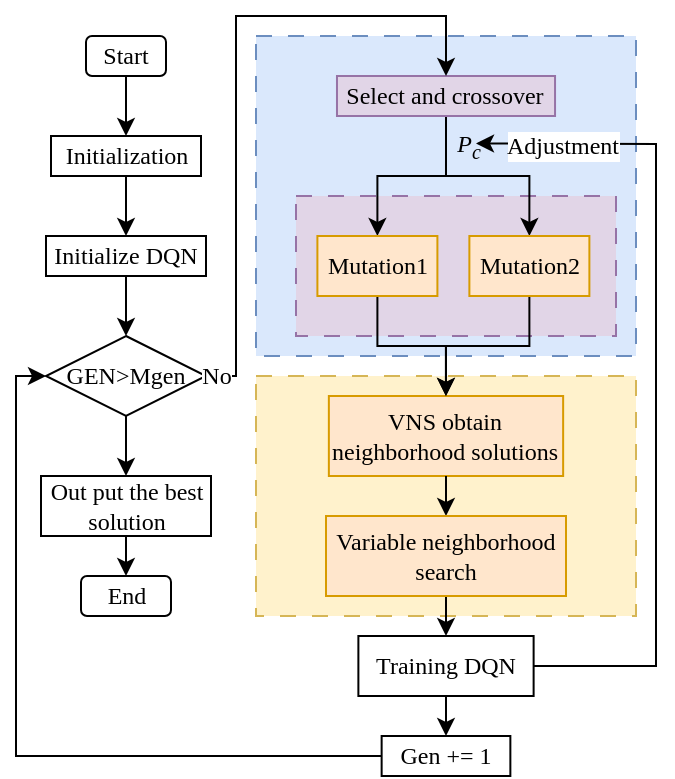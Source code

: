 <mxfile version="26.2.5">
  <diagram name="第 1 页" id="Awnvao4O2lJ41R5FPx9H">
    <mxGraphModel dx="1426" dy="761" grid="1" gridSize="10" guides="1" tooltips="1" connect="1" arrows="1" fold="1" page="1" pageScale="1" pageWidth="827" pageHeight="1169" math="0" shadow="0">
      <root>
        <mxCell id="0" />
        <mxCell id="1" parent="0" />
        <mxCell id="yeMh2SfToaJHoROLjrMc-1" value="" style="rounded=0;whiteSpace=wrap;html=1;dashed=1;dashPattern=8 8;fontFamily=Times New Roman;fillColor=#dae8fc;strokeColor=#6c8ebf;fontSize=12;" parent="1" vertex="1">
          <mxGeometry x="250" y="210" width="190" height="160" as="geometry" />
        </mxCell>
        <mxCell id="yeMh2SfToaJHoROLjrMc-3" value="Start" style="rounded=1;whiteSpace=wrap;html=1;fontFamily=Times New Roman;fontSize=12;" parent="1" vertex="1">
          <mxGeometry x="165" y="210" width="40" height="20" as="geometry" />
        </mxCell>
        <mxCell id="yeMh2SfToaJHoROLjrMc-4" value="&lt;span lang=&quot;EN-US&quot;&gt;&lt;font&gt;Initialization&lt;/font&gt;&lt;/span&gt;" style="rounded=0;whiteSpace=wrap;html=1;fontFamily=Times New Roman;fontSize=12;" parent="1" vertex="1">
          <mxGeometry x="147.5" y="260" width="75" height="20" as="geometry" />
        </mxCell>
        <mxCell id="yeMh2SfToaJHoROLjrMc-5" value="Initialize DQN" style="rounded=0;whiteSpace=wrap;html=1;fontFamily=Times New Roman;fontSize=12;" parent="1" vertex="1">
          <mxGeometry x="145" y="310" width="80" height="20" as="geometry" />
        </mxCell>
        <mxCell id="yeMh2SfToaJHoROLjrMc-6" value="GEN&amp;gt;Mgen" style="rhombus;whiteSpace=wrap;html=1;fontFamily=Times New Roman;fontSize=12;" parent="1" vertex="1">
          <mxGeometry x="145" y="360" width="80" height="40" as="geometry" />
        </mxCell>
        <mxCell id="yeMh2SfToaJHoROLjrMc-43" value="" style="rounded=0;whiteSpace=wrap;html=1;dashed=1;dashPattern=8 8;fontFamily=Times New Roman;fillColor=#e1d5e7;strokeColor=#9673a6;fontSize=12;" parent="1" vertex="1">
          <mxGeometry x="270" y="290" width="160" height="70" as="geometry" />
        </mxCell>
        <mxCell id="xDWdyUZVu_WwYfbfXJYr-7" style="edgeStyle=orthogonalEdgeStyle;rounded=0;orthogonalLoop=1;jettySize=auto;html=1;exitX=0.5;exitY=1;exitDx=0;exitDy=0;entryX=0.5;entryY=0;entryDx=0;entryDy=0;" edge="1" parent="1" source="yeMh2SfToaJHoROLjrMc-8" target="yeMh2SfToaJHoROLjrMc-44">
          <mxGeometry relative="1" as="geometry" />
        </mxCell>
        <mxCell id="xDWdyUZVu_WwYfbfXJYr-8" style="edgeStyle=orthogonalEdgeStyle;rounded=0;orthogonalLoop=1;jettySize=auto;html=1;exitX=0.5;exitY=1;exitDx=0;exitDy=0;entryX=0.5;entryY=0;entryDx=0;entryDy=0;" edge="1" parent="1" source="yeMh2SfToaJHoROLjrMc-8" target="yeMh2SfToaJHoROLjrMc-45">
          <mxGeometry relative="1" as="geometry" />
        </mxCell>
        <mxCell id="yeMh2SfToaJHoROLjrMc-8" value="Select and&amp;nbsp;crossover" style="rounded=0;whiteSpace=wrap;html=1;fontFamily=Times New Roman;fontSize=12;fillColor=#e1d5e7;strokeColor=#9673a6;" parent="1" vertex="1">
          <mxGeometry x="290.49" y="230" width="109.03" height="20" as="geometry" />
        </mxCell>
        <mxCell id="yeMh2SfToaJHoROLjrMc-9" value="P&lt;sub&gt;c&lt;/sub&gt;" style="text;html=1;align=center;verticalAlign=middle;resizable=0;points=[];autosize=1;strokeColor=none;fillColor=none;fontFamily=Times New Roman;fontStyle=2;fontSize=12;" parent="1" vertex="1">
          <mxGeometry x="340.7" y="250" width="30" height="30" as="geometry" />
        </mxCell>
        <mxCell id="yeMh2SfToaJHoROLjrMc-10" value="" style="rounded=0;whiteSpace=wrap;html=1;dashed=1;dashPattern=8 8;fontFamily=Times New Roman;fillColor=#fff2cc;strokeColor=#d6b656;fontSize=12;" parent="1" vertex="1">
          <mxGeometry x="250" y="380" width="190" height="120" as="geometry" />
        </mxCell>
        <mxCell id="yeMh2SfToaJHoROLjrMc-11" value="" style="endArrow=classic;html=1;rounded=0;exitX=0.5;exitY=1;exitDx=0;exitDy=0;entryX=0.5;entryY=0;entryDx=0;entryDy=0;fontFamily=Times New Roman;fontSize=12;" parent="1" source="yeMh2SfToaJHoROLjrMc-3" target="yeMh2SfToaJHoROLjrMc-4" edge="1">
          <mxGeometry width="50" height="50" relative="1" as="geometry">
            <mxPoint x="280" y="160" as="sourcePoint" />
            <mxPoint x="330" y="110" as="targetPoint" />
          </mxGeometry>
        </mxCell>
        <mxCell id="yeMh2SfToaJHoROLjrMc-12" value="" style="endArrow=classic;html=1;rounded=0;exitX=0.5;exitY=1;exitDx=0;exitDy=0;entryX=0.5;entryY=0;entryDx=0;entryDy=0;fontFamily=Times New Roman;fontSize=12;" parent="1" source="yeMh2SfToaJHoROLjrMc-4" target="yeMh2SfToaJHoROLjrMc-5" edge="1">
          <mxGeometry width="50" height="50" relative="1" as="geometry">
            <mxPoint x="270" y="310" as="sourcePoint" />
            <mxPoint x="270" y="350" as="targetPoint" />
          </mxGeometry>
        </mxCell>
        <mxCell id="yeMh2SfToaJHoROLjrMc-13" value="" style="endArrow=classic;html=1;rounded=0;exitX=0.5;exitY=1;exitDx=0;exitDy=0;entryX=0.5;entryY=0;entryDx=0;entryDy=0;fontFamily=Times New Roman;fontSize=12;" parent="1" source="yeMh2SfToaJHoROLjrMc-5" target="yeMh2SfToaJHoROLjrMc-6" edge="1">
          <mxGeometry width="50" height="50" relative="1" as="geometry">
            <mxPoint x="220" y="370" as="sourcePoint" />
            <mxPoint x="220" y="400" as="targetPoint" />
          </mxGeometry>
        </mxCell>
        <mxCell id="yeMh2SfToaJHoROLjrMc-14" value="" style="endArrow=classic;html=1;rounded=0;exitX=1;exitY=0.5;exitDx=0;exitDy=0;entryX=0.5;entryY=0;entryDx=0;entryDy=0;fontFamily=Times New Roman;fontSize=12;" parent="1" source="yeMh2SfToaJHoROLjrMc-6" target="yeMh2SfToaJHoROLjrMc-8" edge="1">
          <mxGeometry width="50" height="50" relative="1" as="geometry">
            <mxPoint x="132.5" y="507.5" as="sourcePoint" />
            <mxPoint x="422.5" y="222.5" as="targetPoint" />
            <Array as="points">
              <mxPoint x="240" y="380" />
              <mxPoint x="240" y="200" />
              <mxPoint x="345" y="200" />
            </Array>
          </mxGeometry>
        </mxCell>
        <mxCell id="yeMh2SfToaJHoROLjrMc-15" value="No" style="edgeLabel;html=1;align=center;verticalAlign=middle;resizable=0;points=[];fontFamily=Times New Roman;fontSize=12;" parent="yeMh2SfToaJHoROLjrMc-14" vertex="1" connectable="0">
          <mxGeometry x="-0.932" relative="1" as="geometry">
            <mxPoint x="-6" as="offset" />
          </mxGeometry>
        </mxCell>
        <mxCell id="yeMh2SfToaJHoROLjrMc-16" value="&lt;font&gt;VNS obtain neighborhood solutions&lt;/font&gt;" style="rounded=0;whiteSpace=wrap;html=1;fontFamily=Times New Roman;fontSize=12;fillColor=#ffe6cc;strokeColor=#d79b00;" parent="1" vertex="1">
          <mxGeometry x="286.43" y="390" width="117.14" height="40" as="geometry" />
        </mxCell>
        <mxCell id="yeMh2SfToaJHoROLjrMc-22" value="" style="endArrow=classic;html=1;rounded=0;exitX=0.5;exitY=1;exitDx=0;exitDy=0;entryX=0.5;entryY=0;entryDx=0;entryDy=0;fontFamily=Times New Roman;fontSize=12;" parent="1" source="yeMh2SfToaJHoROLjrMc-16" target="yeMh2SfToaJHoROLjrMc-51" edge="1">
          <mxGeometry width="50" height="50" relative="1" as="geometry">
            <mxPoint x="475.28" y="530" as="sourcePoint" />
            <mxPoint x="385.28" y="545" as="targetPoint" />
          </mxGeometry>
        </mxCell>
        <mxCell id="yeMh2SfToaJHoROLjrMc-30" value="Gen += 1" style="rounded=0;whiteSpace=wrap;html=1;fontFamily=Times New Roman;fontSize=12;" parent="1" vertex="1">
          <mxGeometry x="312.82" y="560" width="64.36" height="20" as="geometry" />
        </mxCell>
        <mxCell id="yeMh2SfToaJHoROLjrMc-31" value="" style="endArrow=classic;html=1;rounded=0;entryX=0;entryY=0.5;entryDx=0;entryDy=0;exitX=0;exitY=0.5;exitDx=0;exitDy=0;fontFamily=Times New Roman;fontSize=12;" parent="1" source="yeMh2SfToaJHoROLjrMc-30" target="yeMh2SfToaJHoROLjrMc-6" edge="1">
          <mxGeometry width="50" height="50" relative="1" as="geometry">
            <mxPoint x="402.25" y="855" as="sourcePoint" />
            <mxPoint x="82.25" y="510" as="targetPoint" />
            <Array as="points">
              <mxPoint x="130" y="570" />
              <mxPoint x="130" y="380" />
            </Array>
          </mxGeometry>
        </mxCell>
        <mxCell id="yeMh2SfToaJHoROLjrMc-32" value="" style="endArrow=classic;html=1;rounded=0;exitX=0.5;exitY=1;exitDx=0;exitDy=0;entryX=0.5;entryY=0;entryDx=0;entryDy=0;fontFamily=Times New Roman;fontSize=12;" parent="1" source="yeMh2SfToaJHoROLjrMc-6" target="yeMh2SfToaJHoROLjrMc-33" edge="1">
          <mxGeometry width="50" height="50" relative="1" as="geometry">
            <mxPoint x="189.91" y="460" as="sourcePoint" />
            <mxPoint x="189.83" y="494.25" as="targetPoint" />
          </mxGeometry>
        </mxCell>
        <mxCell id="yeMh2SfToaJHoROLjrMc-33" value="Out put the best solution" style="rounded=0;whiteSpace=wrap;html=1;fontFamily=Times New Roman;fontSize=12;" parent="1" vertex="1">
          <mxGeometry x="142.5" y="430" width="85" height="30" as="geometry" />
        </mxCell>
        <mxCell id="yeMh2SfToaJHoROLjrMc-34" value="End" style="rounded=1;whiteSpace=wrap;html=1;fontFamily=Times New Roman;fontSize=12;" parent="1" vertex="1">
          <mxGeometry x="162.5" y="480" width="45" height="20" as="geometry" />
        </mxCell>
        <mxCell id="yeMh2SfToaJHoROLjrMc-35" value="" style="endArrow=classic;html=1;rounded=0;exitX=0.5;exitY=1;exitDx=0;exitDy=0;entryX=0.5;entryY=0;entryDx=0;entryDy=0;fontFamily=Times New Roman;fontSize=12;" parent="1" source="yeMh2SfToaJHoROLjrMc-33" target="yeMh2SfToaJHoROLjrMc-34" edge="1">
          <mxGeometry width="50" height="50" relative="1" as="geometry">
            <mxPoint x="265" y="630" as="sourcePoint" />
            <mxPoint x="265" y="685" as="targetPoint" />
          </mxGeometry>
        </mxCell>
        <mxCell id="yeMh2SfToaJHoROLjrMc-37" value="Training DQN" style="rounded=0;whiteSpace=wrap;html=1;fontFamily=Times New Roman;fontSize=12;" parent="1" vertex="1">
          <mxGeometry x="301.19" y="510" width="87.62" height="30" as="geometry" />
        </mxCell>
        <mxCell id="yeMh2SfToaJHoROLjrMc-38" value="" style="endArrow=classic;html=1;rounded=0;exitX=0.5;exitY=1;exitDx=0;exitDy=0;entryX=0.5;entryY=0;entryDx=0;entryDy=0;fontFamily=Times New Roman;fontSize=12;" parent="1" source="yeMh2SfToaJHoROLjrMc-37" target="yeMh2SfToaJHoROLjrMc-30" edge="1">
          <mxGeometry width="50" height="50" relative="1" as="geometry">
            <mxPoint x="575.28" y="810" as="sourcePoint" />
            <mxPoint x="391.28" y="910" as="targetPoint" />
          </mxGeometry>
        </mxCell>
        <mxCell id="yeMh2SfToaJHoROLjrMc-39" value="" style="endArrow=classic;html=1;rounded=0;exitX=1;exitY=0.5;exitDx=0;exitDy=0;fontFamily=Times New Roman;entryX=0.987;entryY=0.457;entryDx=0;entryDy=0;entryPerimeter=0;fontSize=12;" parent="1" edge="1" source="yeMh2SfToaJHoROLjrMc-37">
          <mxGeometry width="50" height="50" relative="1" as="geometry">
            <mxPoint x="378.5" y="535" as="sourcePoint" />
            <mxPoint x="360.0" y="263.71" as="targetPoint" />
            <Array as="points">
              <mxPoint x="450" y="525" />
              <mxPoint x="450" y="264" />
            </Array>
          </mxGeometry>
        </mxCell>
        <mxCell id="yeMh2SfToaJHoROLjrMc-40" value="Adjustment" style="edgeLabel;html=1;align=center;verticalAlign=middle;resizable=0;points=[];fontFamily=Times New Roman;fontSize=12;" parent="yeMh2SfToaJHoROLjrMc-39" vertex="1" connectable="0">
          <mxGeometry x="0.923" relative="1" as="geometry">
            <mxPoint x="27" y="1" as="offset" />
          </mxGeometry>
        </mxCell>
        <mxCell id="xDWdyUZVu_WwYfbfXJYr-9" style="edgeStyle=orthogonalEdgeStyle;rounded=0;orthogonalLoop=1;jettySize=auto;html=1;exitX=0.5;exitY=1;exitDx=0;exitDy=0;entryX=0.5;entryY=0;entryDx=0;entryDy=0;" edge="1" parent="1" source="yeMh2SfToaJHoROLjrMc-44" target="yeMh2SfToaJHoROLjrMc-16">
          <mxGeometry relative="1" as="geometry" />
        </mxCell>
        <mxCell id="yeMh2SfToaJHoROLjrMc-44" value="Mutation1" style="rounded=0;whiteSpace=wrap;html=1;fontFamily=Times New Roman;fontSize=12;fillColor=#ffe6cc;strokeColor=#d79b00;" parent="1" vertex="1">
          <mxGeometry x="280.7" y="310" width="60" height="30" as="geometry" />
        </mxCell>
        <mxCell id="xDWdyUZVu_WwYfbfXJYr-10" style="edgeStyle=orthogonalEdgeStyle;rounded=0;orthogonalLoop=1;jettySize=auto;html=1;exitX=0.5;exitY=1;exitDx=0;exitDy=0;" edge="1" parent="1" source="yeMh2SfToaJHoROLjrMc-45" target="yeMh2SfToaJHoROLjrMc-16">
          <mxGeometry relative="1" as="geometry" />
        </mxCell>
        <mxCell id="yeMh2SfToaJHoROLjrMc-45" value="Mutation2" style="rounded=0;whiteSpace=wrap;html=1;fontFamily=Times New Roman;fontSize=12;fillColor=#ffe6cc;strokeColor=#d79b00;" parent="1" vertex="1">
          <mxGeometry x="356.69" y="310" width="60" height="30" as="geometry" />
        </mxCell>
        <mxCell id="yeMh2SfToaJHoROLjrMc-52" style="edgeStyle=orthogonalEdgeStyle;rounded=0;orthogonalLoop=1;jettySize=auto;html=1;exitX=0.5;exitY=1;exitDx=0;exitDy=0;entryX=0.5;entryY=0;entryDx=0;entryDy=0;fontFamily=Times New Roman;" parent="1" source="yeMh2SfToaJHoROLjrMc-51" target="yeMh2SfToaJHoROLjrMc-37" edge="1">
          <mxGeometry relative="1" as="geometry" />
        </mxCell>
        <mxCell id="yeMh2SfToaJHoROLjrMc-51" value="Variable neighborhood search" style="rounded=0;whiteSpace=wrap;html=1;fontFamily=Times New Roman;fillColor=#ffe6cc;strokeColor=#d79b00;" parent="1" vertex="1">
          <mxGeometry x="285" y="450" width="120" height="40" as="geometry" />
        </mxCell>
      </root>
    </mxGraphModel>
  </diagram>
</mxfile>
